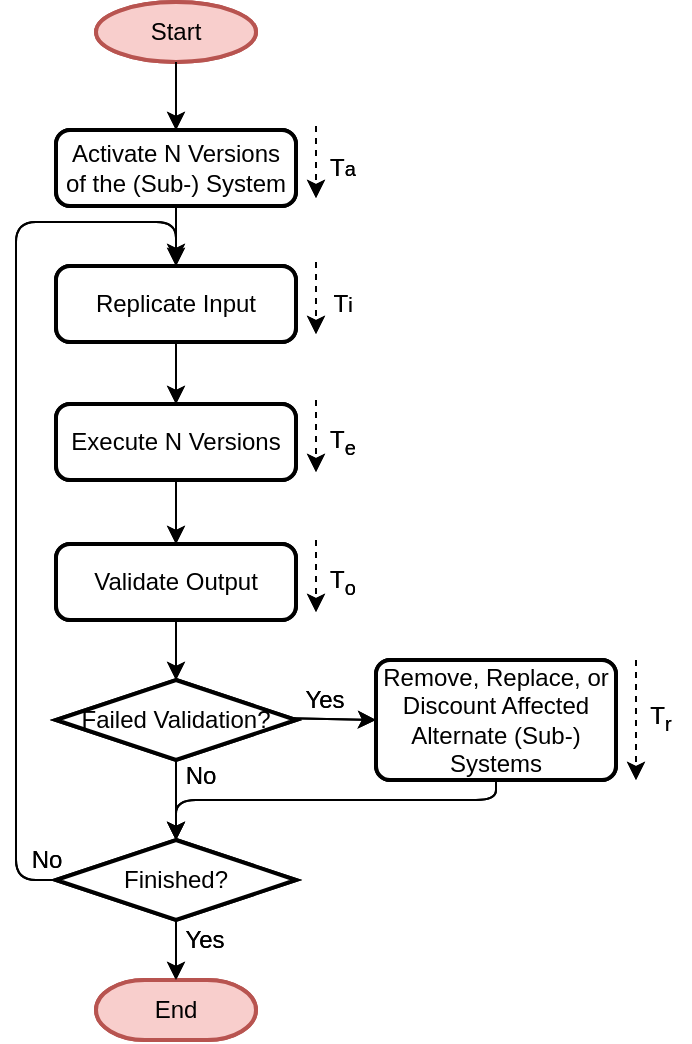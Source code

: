 <mxfile version="13.0.9" type="device"><diagram id="C5RBs43oDa-KdzZeNtuy" name="Page-1"><mxGraphModel dx="786" dy="442" grid="1" gridSize="10" guides="1" tooltips="1" connect="1" arrows="1" fold="1" page="1" pageScale="1" pageWidth="827" pageHeight="1169" math="0" shadow="0"><root><mxCell id="WIyWlLk6GJQsqaUBKTNV-0"/><mxCell id="WIyWlLk6GJQsqaUBKTNV-1" parent="WIyWlLk6GJQsqaUBKTNV-0"/><mxCell id="gS6o8VqeqXPsHkakJWrJ-0" value="Start" style="strokeWidth=2;html=1;shape=mxgraph.flowchart.start_1;whiteSpace=wrap;fillColor=#f8cecc;strokeColor=#b85450;" parent="WIyWlLk6GJQsqaUBKTNV-1" vertex="1"><mxGeometry x="300" y="50" width="80" height="30" as="geometry"/></mxCell><mxCell id="gS6o8VqeqXPsHkakJWrJ-3" value="Compare Output" style="rounded=1;whiteSpace=wrap;html=1;absoluteArcSize=1;arcSize=14;strokeWidth=2;" parent="WIyWlLk6GJQsqaUBKTNV-1" vertex="1"><mxGeometry x="280" y="321" width="120" height="38" as="geometry"/></mxCell><mxCell id="gS6o8VqeqXPsHkakJWrJ-11" value="End" style="strokeWidth=2;html=1;shape=mxgraph.flowchart.terminator;whiteSpace=wrap;fillColor=#f8cecc;strokeColor=#b85450;" parent="WIyWlLk6GJQsqaUBKTNV-1" vertex="1"><mxGeometry x="300" y="539" width="80" height="30" as="geometry"/></mxCell><mxCell id="gS6o8VqeqXPsHkakJWrJ-13" value="Remove, Replace, or Discount Affected Redundant (Sub) Systems" style="rounded=1;whiteSpace=wrap;html=1;absoluteArcSize=1;arcSize=14;strokeWidth=2;" parent="WIyWlLk6GJQsqaUBKTNV-1" vertex="1"><mxGeometry x="440" y="379" width="120" height="60" as="geometry"/></mxCell><mxCell id="gS6o8VqeqXPsHkakJWrJ-15" value="" style="endArrow=classic;html=1;exitX=0.5;exitY=1;exitDx=0;exitDy=0;exitPerimeter=0;entryX=0.5;entryY=0;entryDx=0;entryDy=0;" parent="WIyWlLk6GJQsqaUBKTNV-1" source="gS6o8VqeqXPsHkakJWrJ-0" target="4HHzeoG72XD0Ws-RnGG3-0" edge="1"><mxGeometry width="50" height="50" relative="1" as="geometry"><mxPoint x="350" y="80" as="sourcePoint"/><mxPoint x="370" y="102" as="targetPoint"/></mxGeometry></mxCell><mxCell id="gS6o8VqeqXPsHkakJWrJ-19" value="" style="endArrow=classic;html=1;exitX=0.5;exitY=1;exitDx=0;exitDy=0;entryX=0.5;entryY=0;entryDx=0;entryDy=0;entryPerimeter=0;" parent="WIyWlLk6GJQsqaUBKTNV-1" source="gS6o8VqeqXPsHkakJWrJ-3" target="ICovKSawRmAeMIJ5vwR8-3" edge="1"><mxGeometry width="50" height="50" relative="1" as="geometry"><mxPoint x="320" y="419" as="sourcePoint"/><mxPoint x="380" y="429" as="targetPoint"/></mxGeometry></mxCell><mxCell id="gS6o8VqeqXPsHkakJWrJ-21" value="" style="endArrow=classic;html=1;exitX=0.5;exitY=1;exitDx=0;exitDy=0;exitPerimeter=0;entryX=0.5;entryY=0;entryDx=0;entryDy=0;entryPerimeter=0;" parent="WIyWlLk6GJQsqaUBKTNV-1" source="ICovKSawRmAeMIJ5vwR8-11" target="gS6o8VqeqXPsHkakJWrJ-11" edge="1"><mxGeometry width="50" height="50" relative="1" as="geometry"><mxPoint x="350" y="529" as="sourcePoint"/><mxPoint x="580" y="329" as="targetPoint"/></mxGeometry></mxCell><mxCell id="gS6o8VqeqXPsHkakJWrJ-22" value="" style="endArrow=classic;html=1;exitX=0.925;exitY=0.475;exitDx=0;exitDy=0;exitPerimeter=0;entryX=0;entryY=0.5;entryDx=0;entryDy=0;" parent="WIyWlLk6GJQsqaUBKTNV-1" source="ICovKSawRmAeMIJ5vwR8-3" target="gS6o8VqeqXPsHkakJWrJ-13" edge="1"><mxGeometry width="50" height="50" relative="1" as="geometry"><mxPoint x="390" y="464.5" as="sourcePoint"/><mxPoint x="580" y="414.5" as="targetPoint"/></mxGeometry></mxCell><mxCell id="ICovKSawRmAeMIJ5vwR8-3" value="Mismatch?" style="strokeWidth=2;html=1;shape=mxgraph.flowchart.decision;whiteSpace=wrap;" parent="WIyWlLk6GJQsqaUBKTNV-1" vertex="1"><mxGeometry x="280" y="389" width="120" height="40" as="geometry"/></mxCell><mxCell id="ICovKSawRmAeMIJ5vwR8-11" value="Finished?" style="strokeWidth=2;html=1;shape=mxgraph.flowchart.decision;whiteSpace=wrap;" parent="WIyWlLk6GJQsqaUBKTNV-1" vertex="1"><mxGeometry x="280" y="469" width="120" height="40" as="geometry"/></mxCell><mxCell id="ICovKSawRmAeMIJ5vwR8-12" value="" style="endArrow=classic;html=1;exitX=0.5;exitY=1;exitDx=0;exitDy=0;exitPerimeter=0;entryX=0.5;entryY=0;entryDx=0;entryDy=0;entryPerimeter=0;" parent="WIyWlLk6GJQsqaUBKTNV-1" source="ICovKSawRmAeMIJ5vwR8-3" target="ICovKSawRmAeMIJ5vwR8-11" edge="1"><mxGeometry width="50" height="50" relative="1" as="geometry"><mxPoint x="340" y="499" as="sourcePoint"/><mxPoint x="580" y="419" as="targetPoint"/></mxGeometry></mxCell><mxCell id="ICovKSawRmAeMIJ5vwR8-27" value="" style="endArrow=classic;html=1;exitX=0;exitY=0.5;exitDx=0;exitDy=0;exitPerimeter=0;entryX=0.5;entryY=0;entryDx=0;entryDy=0;" parent="WIyWlLk6GJQsqaUBKTNV-1" source="ICovKSawRmAeMIJ5vwR8-11" target="WEynMB3wdTnk5NjiYUs9-8" edge="1"><mxGeometry width="50" height="50" relative="1" as="geometry"><mxPoint x="240" y="429" as="sourcePoint"/><mxPoint x="380" y="239" as="targetPoint"/><Array as="points"><mxPoint x="260" y="489"/><mxPoint x="260" y="160"/><mxPoint x="340" y="160"/></Array></mxGeometry></mxCell><mxCell id="ICovKSawRmAeMIJ5vwR8-33" value="" style="endArrow=classic;html=1;dashed=1;" parent="WIyWlLk6GJQsqaUBKTNV-1" edge="1"><mxGeometry width="50" height="50" relative="1" as="geometry"><mxPoint x="410" y="319" as="sourcePoint"/><mxPoint x="410" y="355" as="targetPoint"/></mxGeometry></mxCell><mxCell id="Xj0JjOck6uxf-qbpshgx-6" value="" style="endArrow=classic;html=1;exitX=0.5;exitY=1;exitDx=0;exitDy=0;entryX=0.5;entryY=0;entryDx=0;entryDy=0;entryPerimeter=0;" parent="WIyWlLk6GJQsqaUBKTNV-1" source="gS6o8VqeqXPsHkakJWrJ-13" target="ICovKSawRmAeMIJ5vwR8-11" edge="1"><mxGeometry width="50" height="50" relative="1" as="geometry"><mxPoint x="500" y="505" as="sourcePoint"/><mxPoint x="430" y="489" as="targetPoint"/><Array as="points"><mxPoint x="500" y="449"/><mxPoint x="340" y="449"/></Array></mxGeometry></mxCell><mxCell id="bqIy7C-xzIqh9TK-yOBw-0" value="No" style="text;html=1;align=center;verticalAlign=middle;resizable=0;points=[];autosize=1;" parent="WIyWlLk6GJQsqaUBKTNV-1" vertex="1"><mxGeometry x="260" y="469" width="30" height="20" as="geometry"/></mxCell><mxCell id="bqIy7C-xzIqh9TK-yOBw-1" value="Yes" style="text;html=1;align=center;verticalAlign=middle;resizable=0;points=[];autosize=1;" parent="WIyWlLk6GJQsqaUBKTNV-1" vertex="1"><mxGeometry x="334" y="509" width="40" height="20" as="geometry"/></mxCell><mxCell id="bqIy7C-xzIqh9TK-yOBw-2" value="No" style="text;html=1;align=center;verticalAlign=middle;resizable=0;points=[];autosize=1;" parent="WIyWlLk6GJQsqaUBKTNV-1" vertex="1"><mxGeometry x="337" y="427" width="30" height="20" as="geometry"/></mxCell><mxCell id="bqIy7C-xzIqh9TK-yOBw-3" value="Yes" style="text;html=1;align=center;verticalAlign=middle;resizable=0;points=[];autosize=1;" parent="WIyWlLk6GJQsqaUBKTNV-1" vertex="1"><mxGeometry x="394" y="389" width="40" height="20" as="geometry"/></mxCell><mxCell id="bqIy7C-xzIqh9TK-yOBw-4" value="T&lt;sub&gt;o&lt;/sub&gt;" style="text;html=1;align=center;verticalAlign=middle;resizable=0;points=[];autosize=1;" parent="WIyWlLk6GJQsqaUBKTNV-1" vertex="1"><mxGeometry x="408" y="330" width="30" height="20" as="geometry"/></mxCell><mxCell id="4HHzeoG72XD0Ws-RnGG3-0" value="Activate N Redundant&lt;br&gt;(Sub-) Systems" style="rounded=1;whiteSpace=wrap;html=1;absoluteArcSize=1;arcSize=14;strokeWidth=2;" parent="WIyWlLk6GJQsqaUBKTNV-1" vertex="1"><mxGeometry x="280" y="114" width="120" height="38" as="geometry"/></mxCell><mxCell id="4HHzeoG72XD0Ws-RnGG3-1" value="" style="endArrow=classic;html=1;exitX=0.5;exitY=1;exitDx=0;exitDy=0;entryX=0.5;entryY=0;entryDx=0;entryDy=0;" parent="WIyWlLk6GJQsqaUBKTNV-1" source="WEynMB3wdTnk5NjiYUs9-8" target="NpgB6STvkTkKe7bPfkCn-0" edge="1"><mxGeometry width="50" height="50" relative="1" as="geometry"><mxPoint x="350" y="157" as="sourcePoint"/><mxPoint x="380" y="239" as="targetPoint"/></mxGeometry></mxCell><mxCell id="4HHzeoG72XD0Ws-RnGG3-6" value="" style="endArrow=classic;html=1;dashed=1;" parent="WIyWlLk6GJQsqaUBKTNV-1" edge="1"><mxGeometry width="50" height="50" relative="1" as="geometry"><mxPoint x="410" y="112" as="sourcePoint"/><mxPoint x="410" y="148" as="targetPoint"/></mxGeometry></mxCell><mxCell id="4HHzeoG72XD0Ws-RnGG3-7" value="T&lt;font size=&quot;1&quot;&gt;a&lt;/font&gt;" style="text;html=1;align=center;verticalAlign=middle;resizable=0;points=[];autosize=1;" parent="WIyWlLk6GJQsqaUBKTNV-1" vertex="1"><mxGeometry x="408" y="123" width="30" height="20" as="geometry"/></mxCell><mxCell id="4HHzeoG72XD0Ws-RnGG3-11" value="" style="endArrow=classic;html=1;dashed=1;" parent="WIyWlLk6GJQsqaUBKTNV-1" edge="1"><mxGeometry width="50" height="50" relative="1" as="geometry"><mxPoint x="570" y="379" as="sourcePoint"/><mxPoint x="570" y="439" as="targetPoint"/></mxGeometry></mxCell><mxCell id="4HHzeoG72XD0Ws-RnGG3-12" value="T&lt;sub&gt;r&lt;/sub&gt;" style="text;html=1;align=center;verticalAlign=middle;resizable=0;points=[];autosize=1;" parent="WIyWlLk6GJQsqaUBKTNV-1" vertex="1"><mxGeometry x="567" y="398" width="30" height="20" as="geometry"/></mxCell><mxCell id="NpgB6STvkTkKe7bPfkCn-0" value="Execute N Redundantly" style="rounded=1;whiteSpace=wrap;html=1;absoluteArcSize=1;arcSize=14;strokeWidth=2;" parent="WIyWlLk6GJQsqaUBKTNV-1" vertex="1"><mxGeometry x="280" y="251" width="120" height="38" as="geometry"/></mxCell><mxCell id="NpgB6STvkTkKe7bPfkCn-1" value="" style="endArrow=classic;html=1;dashed=1;" parent="WIyWlLk6GJQsqaUBKTNV-1" edge="1"><mxGeometry width="50" height="50" relative="1" as="geometry"><mxPoint x="410" y="249" as="sourcePoint"/><mxPoint x="410" y="285" as="targetPoint"/></mxGeometry></mxCell><mxCell id="NpgB6STvkTkKe7bPfkCn-2" value="T&lt;sub&gt;e&lt;/sub&gt;" style="text;html=1;align=center;verticalAlign=middle;resizable=0;points=[];autosize=1;" parent="WIyWlLk6GJQsqaUBKTNV-1" vertex="1"><mxGeometry x="408" y="260" width="30" height="20" as="geometry"/></mxCell><mxCell id="NpgB6STvkTkKe7bPfkCn-3" value="" style="endArrow=classic;html=1;exitX=0.5;exitY=1;exitDx=0;exitDy=0;entryX=0.5;entryY=0;entryDx=0;entryDy=0;" parent="WIyWlLk6GJQsqaUBKTNV-1" source="NpgB6STvkTkKe7bPfkCn-0" target="gS6o8VqeqXPsHkakJWrJ-3" edge="1"><mxGeometry width="50" height="50" relative="1" as="geometry"><mxPoint x="380" y="379" as="sourcePoint"/><mxPoint x="340" y="319" as="targetPoint"/></mxGeometry></mxCell><mxCell id="WEynMB3wdTnk5NjiYUs9-8" value="Replicate Input" style="rounded=1;whiteSpace=wrap;html=1;absoluteArcSize=1;arcSize=14;strokeWidth=2;" parent="WIyWlLk6GJQsqaUBKTNV-1" vertex="1"><mxGeometry x="280" y="182" width="120" height="38" as="geometry"/></mxCell><mxCell id="WEynMB3wdTnk5NjiYUs9-9" value="" style="endArrow=classic;html=1;dashed=1;" parent="WIyWlLk6GJQsqaUBKTNV-1" edge="1"><mxGeometry width="50" height="50" relative="1" as="geometry"><mxPoint x="410" y="180" as="sourcePoint"/><mxPoint x="410" y="216" as="targetPoint"/></mxGeometry></mxCell><mxCell id="WEynMB3wdTnk5NjiYUs9-10" value="T&lt;font size=&quot;1&quot;&gt;i&lt;/font&gt;" style="text;html=1;align=center;verticalAlign=middle;resizable=0;points=[];autosize=1;" parent="WIyWlLk6GJQsqaUBKTNV-1" vertex="1"><mxGeometry x="408" y="191" width="30" height="20" as="geometry"/></mxCell><mxCell id="WEynMB3wdTnk5NjiYUs9-11" value="" style="endArrow=classic;html=1;exitX=0.5;exitY=1;exitDx=0;exitDy=0;" parent="WIyWlLk6GJQsqaUBKTNV-1" source="4HHzeoG72XD0Ws-RnGG3-0" edge="1"><mxGeometry width="50" height="50" relative="1" as="geometry"><mxPoint x="450" y="210" as="sourcePoint"/><mxPoint x="340" y="180" as="targetPoint"/></mxGeometry></mxCell><mxCell id="s-uxHwRaonb9kqkA6N1c-0" value="Start" style="strokeWidth=2;html=1;shape=mxgraph.flowchart.start_1;whiteSpace=wrap;fillColor=#f8cecc;strokeColor=#b85450;" parent="WIyWlLk6GJQsqaUBKTNV-1" vertex="1"><mxGeometry x="300" y="50" width="80" height="30" as="geometry"/></mxCell><mxCell id="s-uxHwRaonb9kqkA6N1c-1" value="Validate Output" style="rounded=1;whiteSpace=wrap;html=1;absoluteArcSize=1;arcSize=14;strokeWidth=2;" parent="WIyWlLk6GJQsqaUBKTNV-1" vertex="1"><mxGeometry x="280" y="321" width="120" height="38" as="geometry"/></mxCell><mxCell id="s-uxHwRaonb9kqkA6N1c-2" value="End" style="strokeWidth=2;html=1;shape=mxgraph.flowchart.terminator;whiteSpace=wrap;fillColor=#f8cecc;strokeColor=#b85450;" parent="WIyWlLk6GJQsqaUBKTNV-1" vertex="1"><mxGeometry x="300" y="539" width="80" height="30" as="geometry"/></mxCell><mxCell id="s-uxHwRaonb9kqkA6N1c-3" value="Remove, Replace, or Discount Affected Alternate (Sub-) Systems" style="rounded=1;whiteSpace=wrap;html=1;absoluteArcSize=1;arcSize=14;strokeWidth=2;" parent="WIyWlLk6GJQsqaUBKTNV-1" vertex="1"><mxGeometry x="440" y="379" width="120" height="60" as="geometry"/></mxCell><mxCell id="s-uxHwRaonb9kqkA6N1c-4" value="" style="endArrow=classic;html=1;exitX=0.5;exitY=1;exitDx=0;exitDy=0;exitPerimeter=0;entryX=0.5;entryY=0;entryDx=0;entryDy=0;" parent="WIyWlLk6GJQsqaUBKTNV-1" source="s-uxHwRaonb9kqkA6N1c-0" target="s-uxHwRaonb9kqkA6N1c-19" edge="1"><mxGeometry width="50" height="50" relative="1" as="geometry"><mxPoint x="350" y="80" as="sourcePoint"/><mxPoint x="370" y="102" as="targetPoint"/></mxGeometry></mxCell><mxCell id="s-uxHwRaonb9kqkA6N1c-5" value="" style="endArrow=classic;html=1;exitX=0.5;exitY=1;exitDx=0;exitDy=0;entryX=0.5;entryY=0;entryDx=0;entryDy=0;entryPerimeter=0;" parent="WIyWlLk6GJQsqaUBKTNV-1" source="s-uxHwRaonb9kqkA6N1c-1" target="s-uxHwRaonb9kqkA6N1c-8" edge="1"><mxGeometry width="50" height="50" relative="1" as="geometry"><mxPoint x="320" y="419" as="sourcePoint"/><mxPoint x="380" y="429" as="targetPoint"/></mxGeometry></mxCell><mxCell id="s-uxHwRaonb9kqkA6N1c-6" value="" style="endArrow=classic;html=1;exitX=0.5;exitY=1;exitDx=0;exitDy=0;exitPerimeter=0;entryX=0.5;entryY=0;entryDx=0;entryDy=0;entryPerimeter=0;" parent="WIyWlLk6GJQsqaUBKTNV-1" source="s-uxHwRaonb9kqkA6N1c-9" target="s-uxHwRaonb9kqkA6N1c-2" edge="1"><mxGeometry width="50" height="50" relative="1" as="geometry"><mxPoint x="350" y="529" as="sourcePoint"/><mxPoint x="580" y="329" as="targetPoint"/></mxGeometry></mxCell><mxCell id="s-uxHwRaonb9kqkA6N1c-7" value="" style="endArrow=classic;html=1;exitX=0.925;exitY=0.475;exitDx=0;exitDy=0;exitPerimeter=0;entryX=0;entryY=0.5;entryDx=0;entryDy=0;" parent="WIyWlLk6GJQsqaUBKTNV-1" source="s-uxHwRaonb9kqkA6N1c-8" target="s-uxHwRaonb9kqkA6N1c-3" edge="1"><mxGeometry width="50" height="50" relative="1" as="geometry"><mxPoint x="390" y="464.5" as="sourcePoint"/><mxPoint x="580" y="414.5" as="targetPoint"/></mxGeometry></mxCell><mxCell id="s-uxHwRaonb9kqkA6N1c-8" value="Failed Validation?" style="strokeWidth=2;html=1;shape=mxgraph.flowchart.decision;whiteSpace=wrap;" parent="WIyWlLk6GJQsqaUBKTNV-1" vertex="1"><mxGeometry x="280" y="389" width="120" height="40" as="geometry"/></mxCell><mxCell id="s-uxHwRaonb9kqkA6N1c-9" value="Finished?" style="strokeWidth=2;html=1;shape=mxgraph.flowchart.decision;whiteSpace=wrap;" parent="WIyWlLk6GJQsqaUBKTNV-1" vertex="1"><mxGeometry x="280" y="469" width="120" height="40" as="geometry"/></mxCell><mxCell id="s-uxHwRaonb9kqkA6N1c-10" value="" style="endArrow=classic;html=1;exitX=0.5;exitY=1;exitDx=0;exitDy=0;exitPerimeter=0;entryX=0.5;entryY=0;entryDx=0;entryDy=0;entryPerimeter=0;" parent="WIyWlLk6GJQsqaUBKTNV-1" source="s-uxHwRaonb9kqkA6N1c-8" target="s-uxHwRaonb9kqkA6N1c-9" edge="1"><mxGeometry width="50" height="50" relative="1" as="geometry"><mxPoint x="340" y="499" as="sourcePoint"/><mxPoint x="580" y="419" as="targetPoint"/></mxGeometry></mxCell><mxCell id="s-uxHwRaonb9kqkA6N1c-11" value="" style="endArrow=classic;html=1;exitX=0;exitY=0.5;exitDx=0;exitDy=0;exitPerimeter=0;entryX=0.5;entryY=0;entryDx=0;entryDy=0;" parent="WIyWlLk6GJQsqaUBKTNV-1" source="s-uxHwRaonb9kqkA6N1c-9" target="s-uxHwRaonb9kqkA6N1c-29" edge="1"><mxGeometry width="50" height="50" relative="1" as="geometry"><mxPoint x="240" y="429" as="sourcePoint"/><mxPoint x="380" y="239" as="targetPoint"/><Array as="points"><mxPoint x="260" y="489"/><mxPoint x="260" y="160"/><mxPoint x="340" y="160"/></Array></mxGeometry></mxCell><mxCell id="s-uxHwRaonb9kqkA6N1c-12" value="" style="endArrow=classic;html=1;dashed=1;" parent="WIyWlLk6GJQsqaUBKTNV-1" edge="1"><mxGeometry width="50" height="50" relative="1" as="geometry"><mxPoint x="410" y="319" as="sourcePoint"/><mxPoint x="410" y="355" as="targetPoint"/></mxGeometry></mxCell><mxCell id="s-uxHwRaonb9kqkA6N1c-13" value="" style="endArrow=classic;html=1;exitX=0.5;exitY=1;exitDx=0;exitDy=0;entryX=0.5;entryY=0;entryDx=0;entryDy=0;entryPerimeter=0;" parent="WIyWlLk6GJQsqaUBKTNV-1" source="s-uxHwRaonb9kqkA6N1c-3" target="s-uxHwRaonb9kqkA6N1c-9" edge="1"><mxGeometry width="50" height="50" relative="1" as="geometry"><mxPoint x="500" y="505" as="sourcePoint"/><mxPoint x="430" y="489" as="targetPoint"/><Array as="points"><mxPoint x="500" y="449"/><mxPoint x="340" y="449"/></Array></mxGeometry></mxCell><mxCell id="s-uxHwRaonb9kqkA6N1c-14" value="No" style="text;html=1;align=center;verticalAlign=middle;resizable=0;points=[];autosize=1;" parent="WIyWlLk6GJQsqaUBKTNV-1" vertex="1"><mxGeometry x="260" y="469" width="30" height="20" as="geometry"/></mxCell><mxCell id="s-uxHwRaonb9kqkA6N1c-15" value="Yes" style="text;html=1;align=center;verticalAlign=middle;resizable=0;points=[];autosize=1;" parent="WIyWlLk6GJQsqaUBKTNV-1" vertex="1"><mxGeometry x="334" y="509" width="40" height="20" as="geometry"/></mxCell><mxCell id="s-uxHwRaonb9kqkA6N1c-16" value="No" style="text;html=1;align=center;verticalAlign=middle;resizable=0;points=[];autosize=1;" parent="WIyWlLk6GJQsqaUBKTNV-1" vertex="1"><mxGeometry x="337" y="427" width="30" height="20" as="geometry"/></mxCell><mxCell id="s-uxHwRaonb9kqkA6N1c-17" value="Yes" style="text;html=1;align=center;verticalAlign=middle;resizable=0;points=[];autosize=1;" parent="WIyWlLk6GJQsqaUBKTNV-1" vertex="1"><mxGeometry x="394" y="389" width="40" height="20" as="geometry"/></mxCell><mxCell id="s-uxHwRaonb9kqkA6N1c-18" value="T&lt;sub&gt;o&lt;/sub&gt;" style="text;html=1;align=center;verticalAlign=middle;resizable=0;points=[];autosize=1;" parent="WIyWlLk6GJQsqaUBKTNV-1" vertex="1"><mxGeometry x="408" y="330" width="30" height="20" as="geometry"/></mxCell><mxCell id="s-uxHwRaonb9kqkA6N1c-19" value="Activate N Versions&lt;br&gt;of the (Sub-) System" style="rounded=1;whiteSpace=wrap;html=1;absoluteArcSize=1;arcSize=14;strokeWidth=2;" parent="WIyWlLk6GJQsqaUBKTNV-1" vertex="1"><mxGeometry x="280" y="114" width="120" height="38" as="geometry"/></mxCell><mxCell id="s-uxHwRaonb9kqkA6N1c-20" value="" style="endArrow=classic;html=1;exitX=0.5;exitY=1;exitDx=0;exitDy=0;entryX=0.5;entryY=0;entryDx=0;entryDy=0;" parent="WIyWlLk6GJQsqaUBKTNV-1" source="s-uxHwRaonb9kqkA6N1c-29" target="s-uxHwRaonb9kqkA6N1c-25" edge="1"><mxGeometry width="50" height="50" relative="1" as="geometry"><mxPoint x="350" y="157" as="sourcePoint"/><mxPoint x="380" y="239" as="targetPoint"/></mxGeometry></mxCell><mxCell id="s-uxHwRaonb9kqkA6N1c-21" value="" style="endArrow=classic;html=1;dashed=1;" parent="WIyWlLk6GJQsqaUBKTNV-1" edge="1"><mxGeometry width="50" height="50" relative="1" as="geometry"><mxPoint x="410" y="112" as="sourcePoint"/><mxPoint x="410" y="148" as="targetPoint"/></mxGeometry></mxCell><mxCell id="s-uxHwRaonb9kqkA6N1c-22" value="T&lt;font size=&quot;1&quot;&gt;a&lt;/font&gt;" style="text;html=1;align=center;verticalAlign=middle;resizable=0;points=[];autosize=1;" parent="WIyWlLk6GJQsqaUBKTNV-1" vertex="1"><mxGeometry x="408" y="123" width="30" height="20" as="geometry"/></mxCell><mxCell id="s-uxHwRaonb9kqkA6N1c-23" value="" style="endArrow=classic;html=1;dashed=1;" parent="WIyWlLk6GJQsqaUBKTNV-1" edge="1"><mxGeometry width="50" height="50" relative="1" as="geometry"><mxPoint x="570" y="379" as="sourcePoint"/><mxPoint x="570" y="439" as="targetPoint"/></mxGeometry></mxCell><mxCell id="s-uxHwRaonb9kqkA6N1c-24" value="T&lt;sub&gt;r&lt;/sub&gt;" style="text;html=1;align=center;verticalAlign=middle;resizable=0;points=[];autosize=1;" parent="WIyWlLk6GJQsqaUBKTNV-1" vertex="1"><mxGeometry x="567" y="398" width="30" height="20" as="geometry"/></mxCell><mxCell id="s-uxHwRaonb9kqkA6N1c-25" value="Execute N Versions" style="rounded=1;whiteSpace=wrap;html=1;absoluteArcSize=1;arcSize=14;strokeWidth=2;" parent="WIyWlLk6GJQsqaUBKTNV-1" vertex="1"><mxGeometry x="280" y="251" width="120" height="38" as="geometry"/></mxCell><mxCell id="s-uxHwRaonb9kqkA6N1c-26" value="" style="endArrow=classic;html=1;dashed=1;" parent="WIyWlLk6GJQsqaUBKTNV-1" edge="1"><mxGeometry width="50" height="50" relative="1" as="geometry"><mxPoint x="410" y="249" as="sourcePoint"/><mxPoint x="410" y="285" as="targetPoint"/></mxGeometry></mxCell><mxCell id="s-uxHwRaonb9kqkA6N1c-27" value="T&lt;sub&gt;e&lt;/sub&gt;" style="text;html=1;align=center;verticalAlign=middle;resizable=0;points=[];autosize=1;" parent="WIyWlLk6GJQsqaUBKTNV-1" vertex="1"><mxGeometry x="408" y="260" width="30" height="20" as="geometry"/></mxCell><mxCell id="s-uxHwRaonb9kqkA6N1c-28" value="" style="endArrow=classic;html=1;exitX=0.5;exitY=1;exitDx=0;exitDy=0;entryX=0.5;entryY=0;entryDx=0;entryDy=0;" parent="WIyWlLk6GJQsqaUBKTNV-1" source="s-uxHwRaonb9kqkA6N1c-25" target="s-uxHwRaonb9kqkA6N1c-1" edge="1"><mxGeometry width="50" height="50" relative="1" as="geometry"><mxPoint x="380" y="379" as="sourcePoint"/><mxPoint x="340" y="319" as="targetPoint"/></mxGeometry></mxCell><mxCell id="s-uxHwRaonb9kqkA6N1c-29" value="Replicate Input" style="rounded=1;whiteSpace=wrap;html=1;absoluteArcSize=1;arcSize=14;strokeWidth=2;" parent="WIyWlLk6GJQsqaUBKTNV-1" vertex="1"><mxGeometry x="280" y="182" width="120" height="38" as="geometry"/></mxCell><mxCell id="s-uxHwRaonb9kqkA6N1c-30" value="" style="endArrow=classic;html=1;dashed=1;" parent="WIyWlLk6GJQsqaUBKTNV-1" edge="1"><mxGeometry width="50" height="50" relative="1" as="geometry"><mxPoint x="410" y="180" as="sourcePoint"/><mxPoint x="410" y="216" as="targetPoint"/></mxGeometry></mxCell><mxCell id="s-uxHwRaonb9kqkA6N1c-31" value="T&lt;font size=&quot;1&quot;&gt;i&lt;/font&gt;" style="text;html=1;align=center;verticalAlign=middle;resizable=0;points=[];autosize=1;" parent="WIyWlLk6GJQsqaUBKTNV-1" vertex="1"><mxGeometry x="408" y="191" width="30" height="20" as="geometry"/></mxCell><mxCell id="s-uxHwRaonb9kqkA6N1c-32" value="" style="endArrow=classic;html=1;exitX=0.5;exitY=1;exitDx=0;exitDy=0;" parent="WIyWlLk6GJQsqaUBKTNV-1" source="s-uxHwRaonb9kqkA6N1c-19" edge="1"><mxGeometry width="50" height="50" relative="1" as="geometry"><mxPoint x="450" y="210" as="sourcePoint"/><mxPoint x="340" y="180" as="targetPoint"/></mxGeometry></mxCell></root></mxGraphModel></diagram></mxfile>